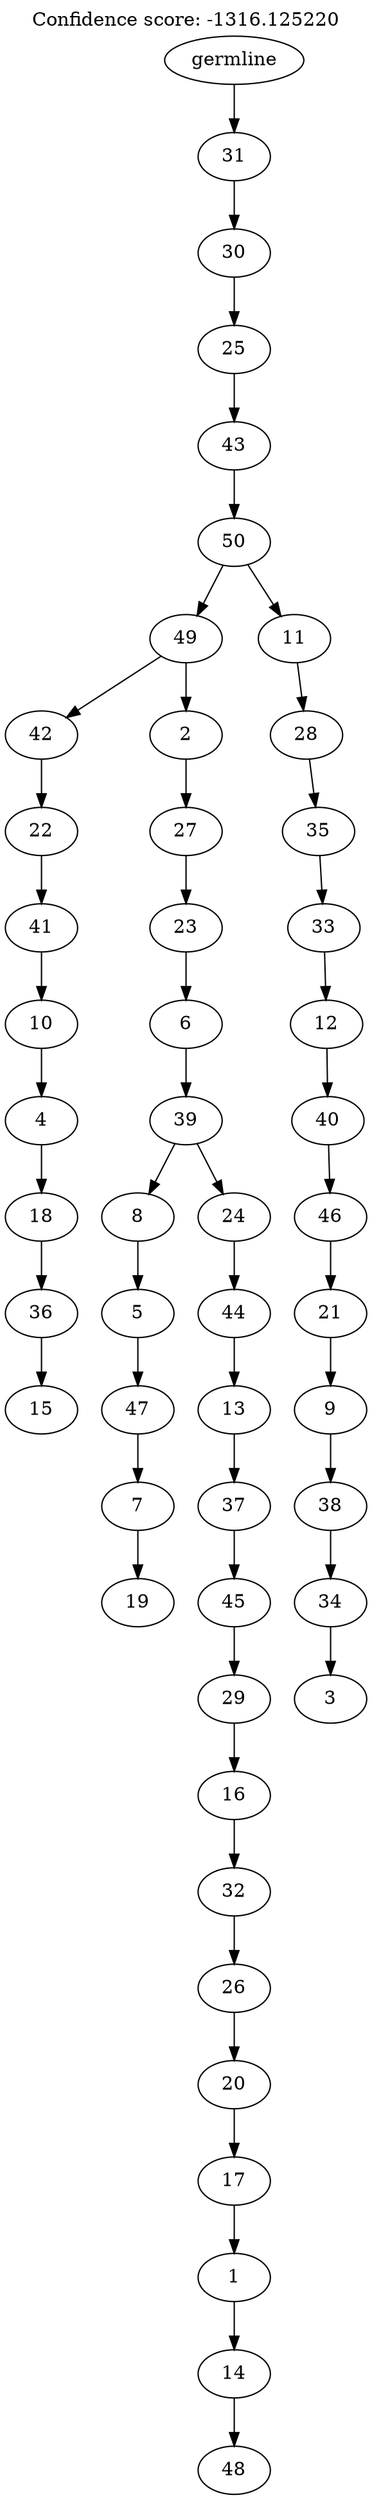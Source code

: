 digraph g {
	"49" -> "50";
	"50" [label="15"];
	"48" -> "49";
	"49" [label="36"];
	"47" -> "48";
	"48" [label="18"];
	"46" -> "47";
	"47" [label="4"];
	"45" -> "46";
	"46" [label="10"];
	"44" -> "45";
	"45" [label="41"];
	"43" -> "44";
	"44" [label="22"];
	"41" -> "42";
	"42" [label="19"];
	"40" -> "41";
	"41" [label="7"];
	"39" -> "40";
	"40" [label="47"];
	"38" -> "39";
	"39" [label="5"];
	"36" -> "37";
	"37" [label="48"];
	"35" -> "36";
	"36" [label="14"];
	"34" -> "35";
	"35" [label="1"];
	"33" -> "34";
	"34" [label="17"];
	"32" -> "33";
	"33" [label="20"];
	"31" -> "32";
	"32" [label="26"];
	"30" -> "31";
	"31" [label="32"];
	"29" -> "30";
	"30" [label="16"];
	"28" -> "29";
	"29" [label="29"];
	"27" -> "28";
	"28" [label="45"];
	"26" -> "27";
	"27" [label="37"];
	"25" -> "26";
	"26" [label="13"];
	"24" -> "25";
	"25" [label="44"];
	"23" -> "24";
	"24" [label="24"];
	"23" -> "38";
	"38" [label="8"];
	"22" -> "23";
	"23" [label="39"];
	"21" -> "22";
	"22" [label="6"];
	"20" -> "21";
	"21" [label="23"];
	"19" -> "20";
	"20" [label="27"];
	"18" -> "19";
	"19" [label="2"];
	"18" -> "43";
	"43" [label="42"];
	"16" -> "17";
	"17" [label="3"];
	"15" -> "16";
	"16" [label="34"];
	"14" -> "15";
	"15" [label="38"];
	"13" -> "14";
	"14" [label="9"];
	"12" -> "13";
	"13" [label="21"];
	"11" -> "12";
	"12" [label="46"];
	"10" -> "11";
	"11" [label="40"];
	"9" -> "10";
	"10" [label="12"];
	"8" -> "9";
	"9" [label="33"];
	"7" -> "8";
	"8" [label="35"];
	"6" -> "7";
	"7" [label="28"];
	"5" -> "6";
	"6" [label="11"];
	"5" -> "18";
	"18" [label="49"];
	"4" -> "5";
	"5" [label="50"];
	"3" -> "4";
	"4" [label="43"];
	"2" -> "3";
	"3" [label="25"];
	"1" -> "2";
	"2" [label="30"];
	"0" -> "1";
	"1" [label="31"];
	"0" [label="germline"];
	labelloc="t";
	label="Confidence score: -1316.125220";
}
